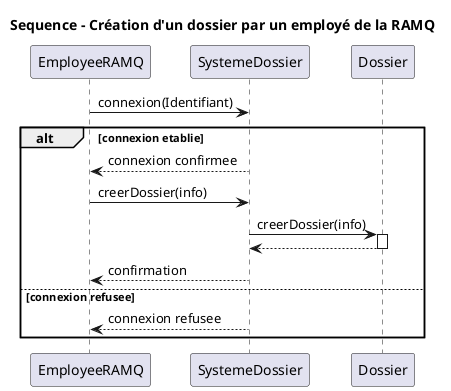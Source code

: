 @startuml EmployeRamqCreeDossier

Title Sequence - Création d'un dossier par un employé de la RAMQ

participant EmployeeRAMQ as ER
participant SystemeDossier as SD 
participant Dossier as D 

ER -> SD : connexion(Identifiant)

alt connexion etablie

  SD --> ER : connexion confirmee
  ER -> SD : creerDossier(info)
  SD -> D : creerDossier(info)
  activate D
  D --> SD
  deactivate D
  SD --> ER : confirmation

else connexion refusee

  SD --> ER : connexion refusee

end


@enduml